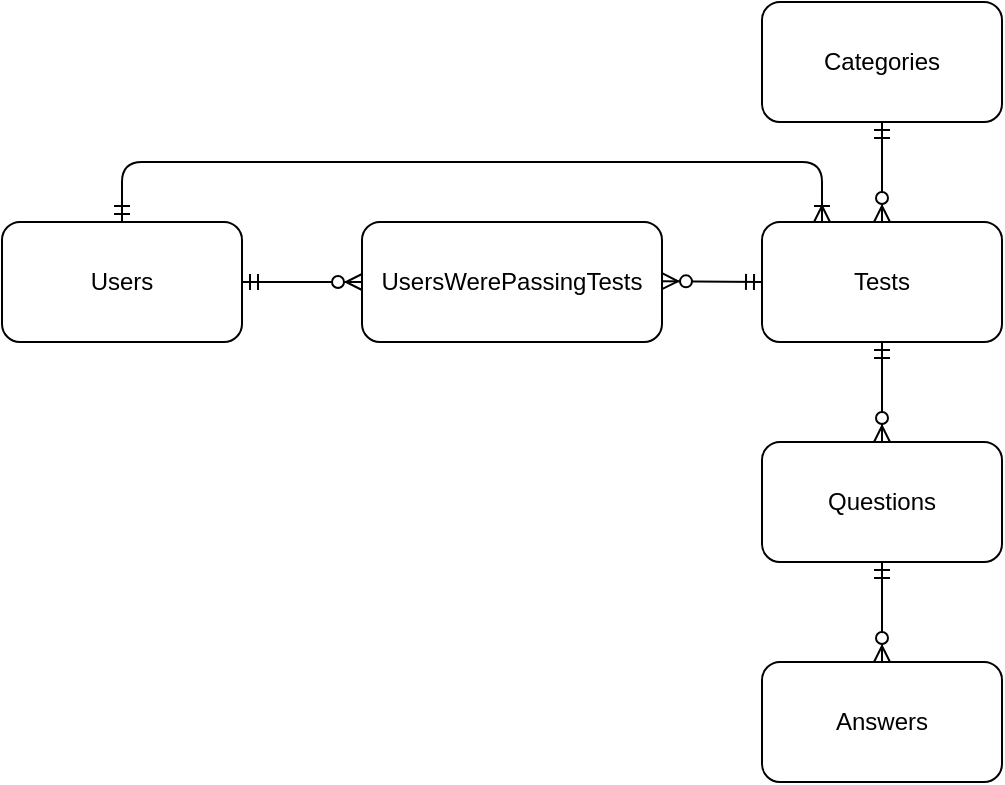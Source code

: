 <mxfile version="14.3.0" type="device"><diagram id="C5RBs43oDa-KdzZeNtuy" name="Page-1"><mxGraphModel dx="1730" dy="960" grid="1" gridSize="10" guides="1" tooltips="1" connect="1" arrows="1" fold="1" page="1" pageScale="1" pageWidth="827" pageHeight="1169" math="0" shadow="0"><root><mxCell id="WIyWlLk6GJQsqaUBKTNV-0"/><mxCell id="WIyWlLk6GJQsqaUBKTNV-1" parent="WIyWlLk6GJQsqaUBKTNV-0"/><mxCell id="viOORNeJuy_O33fASmhN-23" value="Users" style="rounded=1;whiteSpace=wrap;html=1;" vertex="1" parent="WIyWlLk6GJQsqaUBKTNV-1"><mxGeometry x="130" y="180" width="120" height="60" as="geometry"/></mxCell><mxCell id="viOORNeJuy_O33fASmhN-24" value="UsersWerePassingTests" style="rounded=1;whiteSpace=wrap;html=1;" vertex="1" parent="WIyWlLk6GJQsqaUBKTNV-1"><mxGeometry x="310" y="180" width="150" height="60" as="geometry"/></mxCell><mxCell id="viOORNeJuy_O33fASmhN-25" value="Tests" style="rounded=1;whiteSpace=wrap;html=1;" vertex="1" parent="WIyWlLk6GJQsqaUBKTNV-1"><mxGeometry x="510" y="180" width="120" height="60" as="geometry"/></mxCell><mxCell id="viOORNeJuy_O33fASmhN-26" value="" style="endArrow=ERzeroToMany;html=1;entryX=0;entryY=0.5;entryDx=0;entryDy=0;exitX=1;exitY=0.5;exitDx=0;exitDy=0;startArrow=ERmandOne;startFill=0;endFill=1;" edge="1" parent="WIyWlLk6GJQsqaUBKTNV-1" source="viOORNeJuy_O33fASmhN-23" target="viOORNeJuy_O33fASmhN-24"><mxGeometry width="50" height="50" relative="1" as="geometry"><mxPoint x="250" y="210" as="sourcePoint"/><mxPoint x="300" y="160" as="targetPoint"/></mxGeometry></mxCell><mxCell id="viOORNeJuy_O33fASmhN-27" value="" style="endArrow=ERzeroToMany;html=1;entryX=0;entryY=0.5;entryDx=0;entryDy=0;startArrow=ERmandOne;startFill=0;endFill=1;" edge="1" parent="WIyWlLk6GJQsqaUBKTNV-1"><mxGeometry width="50" height="50" relative="1" as="geometry"><mxPoint x="510" y="210" as="sourcePoint"/><mxPoint x="460" y="209.58" as="targetPoint"/></mxGeometry></mxCell><mxCell id="viOORNeJuy_O33fASmhN-28" value="Questions" style="rounded=1;whiteSpace=wrap;html=1;" vertex="1" parent="WIyWlLk6GJQsqaUBKTNV-1"><mxGeometry x="510" y="290" width="120" height="60" as="geometry"/></mxCell><mxCell id="viOORNeJuy_O33fASmhN-29" value="" style="endArrow=ERmandOne;html=1;exitX=0.5;exitY=0;exitDx=0;exitDy=0;entryX=0.5;entryY=1;entryDx=0;entryDy=0;startArrow=ERzeroToMany;startFill=1;endFill=0;" edge="1" parent="WIyWlLk6GJQsqaUBKTNV-1" source="viOORNeJuy_O33fASmhN-28" target="viOORNeJuy_O33fASmhN-25"><mxGeometry width="50" height="50" relative="1" as="geometry"><mxPoint x="530" y="290" as="sourcePoint"/><mxPoint x="580" y="240" as="targetPoint"/></mxGeometry></mxCell><mxCell id="viOORNeJuy_O33fASmhN-30" value="Answers" style="rounded=1;whiteSpace=wrap;html=1;" vertex="1" parent="WIyWlLk6GJQsqaUBKTNV-1"><mxGeometry x="510" y="400" width="120" height="60" as="geometry"/></mxCell><mxCell id="viOORNeJuy_O33fASmhN-31" value="" style="endArrow=ERmandOne;html=1;exitX=0.5;exitY=0;exitDx=0;exitDy=0;entryX=0.5;entryY=1;entryDx=0;entryDy=0;startArrow=ERzeroToMany;startFill=1;endFill=0;" edge="1" parent="WIyWlLk6GJQsqaUBKTNV-1" source="viOORNeJuy_O33fASmhN-30"><mxGeometry width="50" height="50" relative="1" as="geometry"><mxPoint x="530" y="400" as="sourcePoint"/><mxPoint x="570" y="350" as="targetPoint"/></mxGeometry></mxCell><mxCell id="viOORNeJuy_O33fASmhN-32" value="Categories" style="rounded=1;whiteSpace=wrap;html=1;" vertex="1" parent="WIyWlLk6GJQsqaUBKTNV-1"><mxGeometry x="510" y="70" width="120" height="60" as="geometry"/></mxCell><mxCell id="viOORNeJuy_O33fASmhN-33" value="" style="endArrow=ERmandOne;html=1;exitX=0.5;exitY=0;exitDx=0;exitDy=0;entryX=0.5;entryY=1;entryDx=0;entryDy=0;startArrow=ERzeroToMany;startFill=1;endFill=0;" edge="1" parent="WIyWlLk6GJQsqaUBKTNV-1" target="viOORNeJuy_O33fASmhN-32"><mxGeometry width="50" height="50" relative="1" as="geometry"><mxPoint x="570" y="180" as="sourcePoint"/><mxPoint x="580" y="130" as="targetPoint"/></mxGeometry></mxCell><mxCell id="viOORNeJuy_O33fASmhN-34" value="" style="endArrow=ERoneToMany;html=1;exitX=0.5;exitY=0;exitDx=0;exitDy=0;entryX=0.25;entryY=0;entryDx=0;entryDy=0;startArrow=ERmandOne;startFill=0;endFill=0;" edge="1" parent="WIyWlLk6GJQsqaUBKTNV-1" source="viOORNeJuy_O33fASmhN-23" target="viOORNeJuy_O33fASmhN-25"><mxGeometry width="50" height="50" relative="1" as="geometry"><mxPoint x="250" y="130" as="sourcePoint"/><mxPoint x="310" y="100" as="targetPoint"/><Array as="points"><mxPoint x="190" y="150"/><mxPoint x="540" y="150"/></Array></mxGeometry></mxCell></root></mxGraphModel></diagram></mxfile>